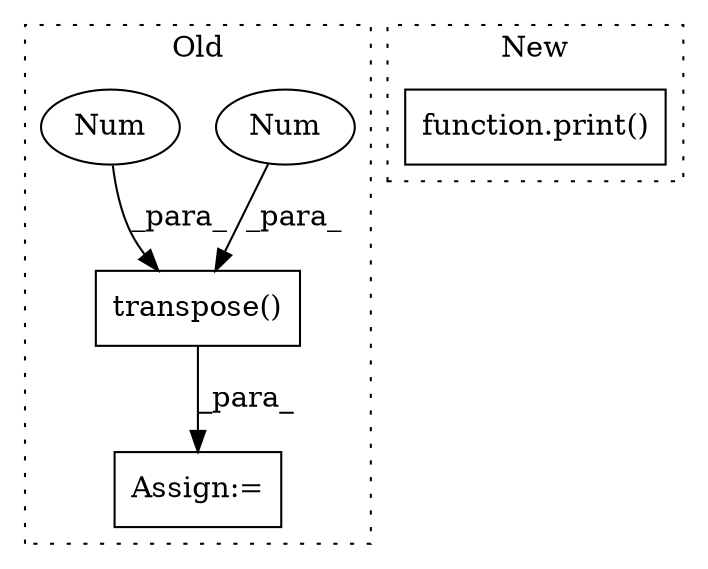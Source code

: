 digraph G {
subgraph cluster0 {
1 [label="transpose()" a="75" s="2774,2811" l="27,1" shape="box"];
3 [label="Num" a="76" s="2807" l="1" shape="ellipse"];
4 [label="Num" a="76" s="2801" l="1" shape="ellipse"];
5 [label="Assign:=" a="68" s="2771" l="3" shape="box"];
label = "Old";
style="dotted";
}
subgraph cluster1 {
2 [label="function.print()" a="75" s="3844,3926" l="6,1" shape="box"];
label = "New";
style="dotted";
}
1 -> 5 [label="_para_"];
3 -> 1 [label="_para_"];
4 -> 1 [label="_para_"];
}